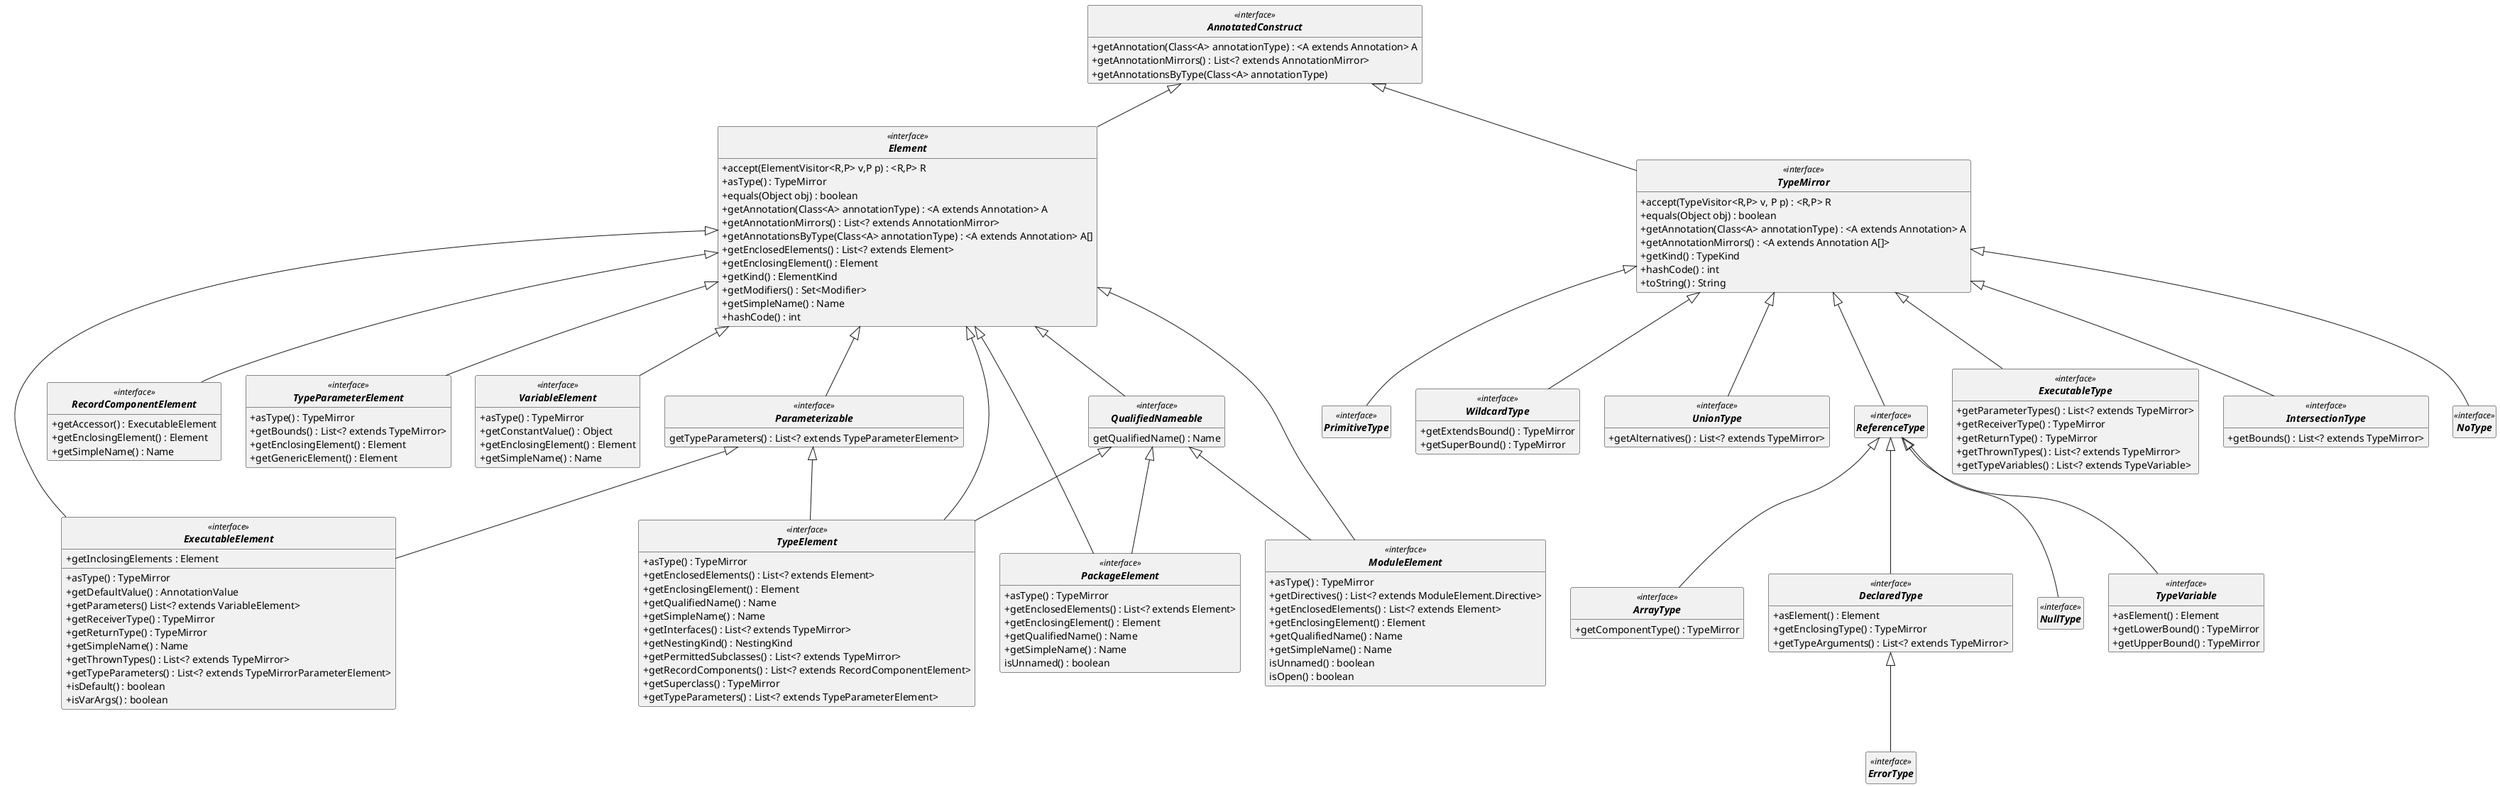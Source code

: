 @startuml
'https://plantuml.com/sequence-diagram
skinparam style strictuml
hide empty members
skinparam classAttributeIconSize 0
skinparam classFontStyle Bold

interface AnnotatedConstruct <<interface>> {
    + getAnnotation(Class<A> annotationType) : <A extends Annotation> A
    + getAnnotationMirrors() : List<? extends AnnotationMirror>
    + getAnnotationsByType(Class<A> annotationType)
}

interface Element <<interface>> extends AnnotatedConstruct {
    + accept(ElementVisitor<R,P> v,P p) : <R,P> R
    + asType() : TypeMirror
    + equals(Object obj) : boolean
    + getAnnotation(Class<A> annotationType) : <A extends Annotation> A
    + getAnnotationMirrors() : List<? extends AnnotationMirror>
    + getAnnotationsByType(Class<A> annotationType) : <A extends Annotation> A[]
    + getEnclosedElements() : List<? extends Element>
    + getEnclosingElement() : Element
    + getKind() : ElementKind
    + getModifiers() : Set<Modifier>
    + getSimpleName() : Name
    + hashCode() : int
}

interface ExecutableElement <<interface>> extends Element, Parameterizable {
    + asType() : TypeMirror
    + getDefaultValue() : AnnotationValue
    + getInclosingElements : Element
    + getParameters() List<? extends VariableElement>
    + getReceiverType() : TypeMirror
    + getReturnType() : TypeMirror
    + getSimpleName() : Name
    + getThrownTypes() : List<? extends TypeMirror>
    + getTypeParameters() : List<? extends TypeMirrorParameterElement>
    + isDefault() : boolean
    + isVarArgs() : boolean
}
interface ModuleElement <<interface>> extends Element, QualifiedNameable{
    + asType() : TypeMirror
    + getDirectives() : List<? extends ModuleElement.Directive>
    + getEnclosedElements() : List<? extends Element>
    + getEnclosingElement() : Element
    + getQualifiedName() : Name
    + getSimpleName() : Name
    isUnnamed() : boolean
    isOpen() : boolean
}

interface PackageElement <<interface>> extends Element, QualifiedNameable {
    + asType() : TypeMirror
    + getEnclosedElements() : List<? extends Element>
    + getEnclosingElement() : Element
    + getQualifiedName() : Name
    + getSimpleName() : Name
    isUnnamed() : boolean
}
interface Parameterizable <<interface>> extends Element{
    getTypeParameters() : List<? extends TypeParameterElement>
}
interface QualifiedNameable <<interface>> extends Element {
    getQualifiedName() : Name
}
interface RecordComponentElement <<interface>> extends Element {
    + getAccessor() : ExecutableElement
    + getEnclosingElement() : Element
    + getSimpleName() : Name
}

interface TypeElement <<interface>> extends Element, Parameterizable, QualifiedNameable {
    + asType() : TypeMirror
    + getEnclosedElements() : List<? extends Element>
    + getEnclosingElement() : Element
    + getQualifiedName() : Name
    + getSimpleName() : Name
    + getInterfaces() : List<? extends TypeMirror>
    + getNestingKind() : NestingKind
    + getPermittedSubclasses() : List<? extends TypeMirror>
    + getRecordComponents() : List<? extends RecordComponentElement>
    + getSuperclass() : TypeMirror
    + getTypeParameters() : List<? extends TypeParameterElement>
}
interface TypeParameterElement <<interface>> extends Element {
    + asType() : TypeMirror
    + getBounds() : List<? extends TypeMirror>
    + getEnclosingElement() : Element
    + getGenericElement() : Element
}

interface VariableElement <<interface>> extends Element {
    + asType() : TypeMirror
    + getConstantValue() : Object
    + getEnclosingElement() : Element
    + getSimpleName() : Name
}

interface TypeMirror <<interface>> extends AnnotatedConstruct {
    + accept(TypeVisitor<R,P> v, P p) : <R,P> R
    + equals(Object obj) : boolean
    + getAnnotation(Class<A> annotationType) : <A extends Annotation> A
    + getAnnotationMirrors() : <A extends Annotation A[]>
    + getKind() : TypeKind
    + hashCode() : int
    + toString() : String
}

interface ArrayType <<interface>> extends ReferenceType {
    + getComponentType() : TypeMirror
}

interface DeclaredType <<interface>> extends ReferenceType {
    + asElement() : Element
    + getEnclosingType() : TypeMirror
    + getTypeArguments() : List<? extends TypeMirror>
}

interface ErrorType <<interface>> extends DeclaredType

interface ExecutableType <<interface>> extends TypeMirror {
    + getParameterTypes() : List<? extends TypeMirror>
    + getReceiverType() : TypeMirror
    + getReturnType() : TypeMirror
    + getThrownTypes() : List<? extends TypeMirror>
    + getTypeVariables() : List<? extends TypeVariable>
}
interface IntersectionType <<interface>> extends TypeMirror {
    + getBounds() : List<? extends TypeMirror>
}
interface NoType <<interface>> extends TypeMirror

interface NullType <<interface>> extends ReferenceType
interface PrimitiveType <<interface>> extends TypeMirror
interface WildcardType <<interface>> extends TypeMirror {
    + getExtendsBound() : TypeMirror
    + getSuperBound() : TypeMirror
}

interface UnionType <<interface>> extends TypeMirror {
    + getAlternatives() : List<? extends TypeMirror>
}

interface TypeVariable <<interface>> extends ReferenceType {
    + asElement() : Element
    + getLowerBound() : TypeMirror
    + getUpperBound() : TypeMirror
}

interface ReferenceType <<interface>> extends TypeMirror



@enduml